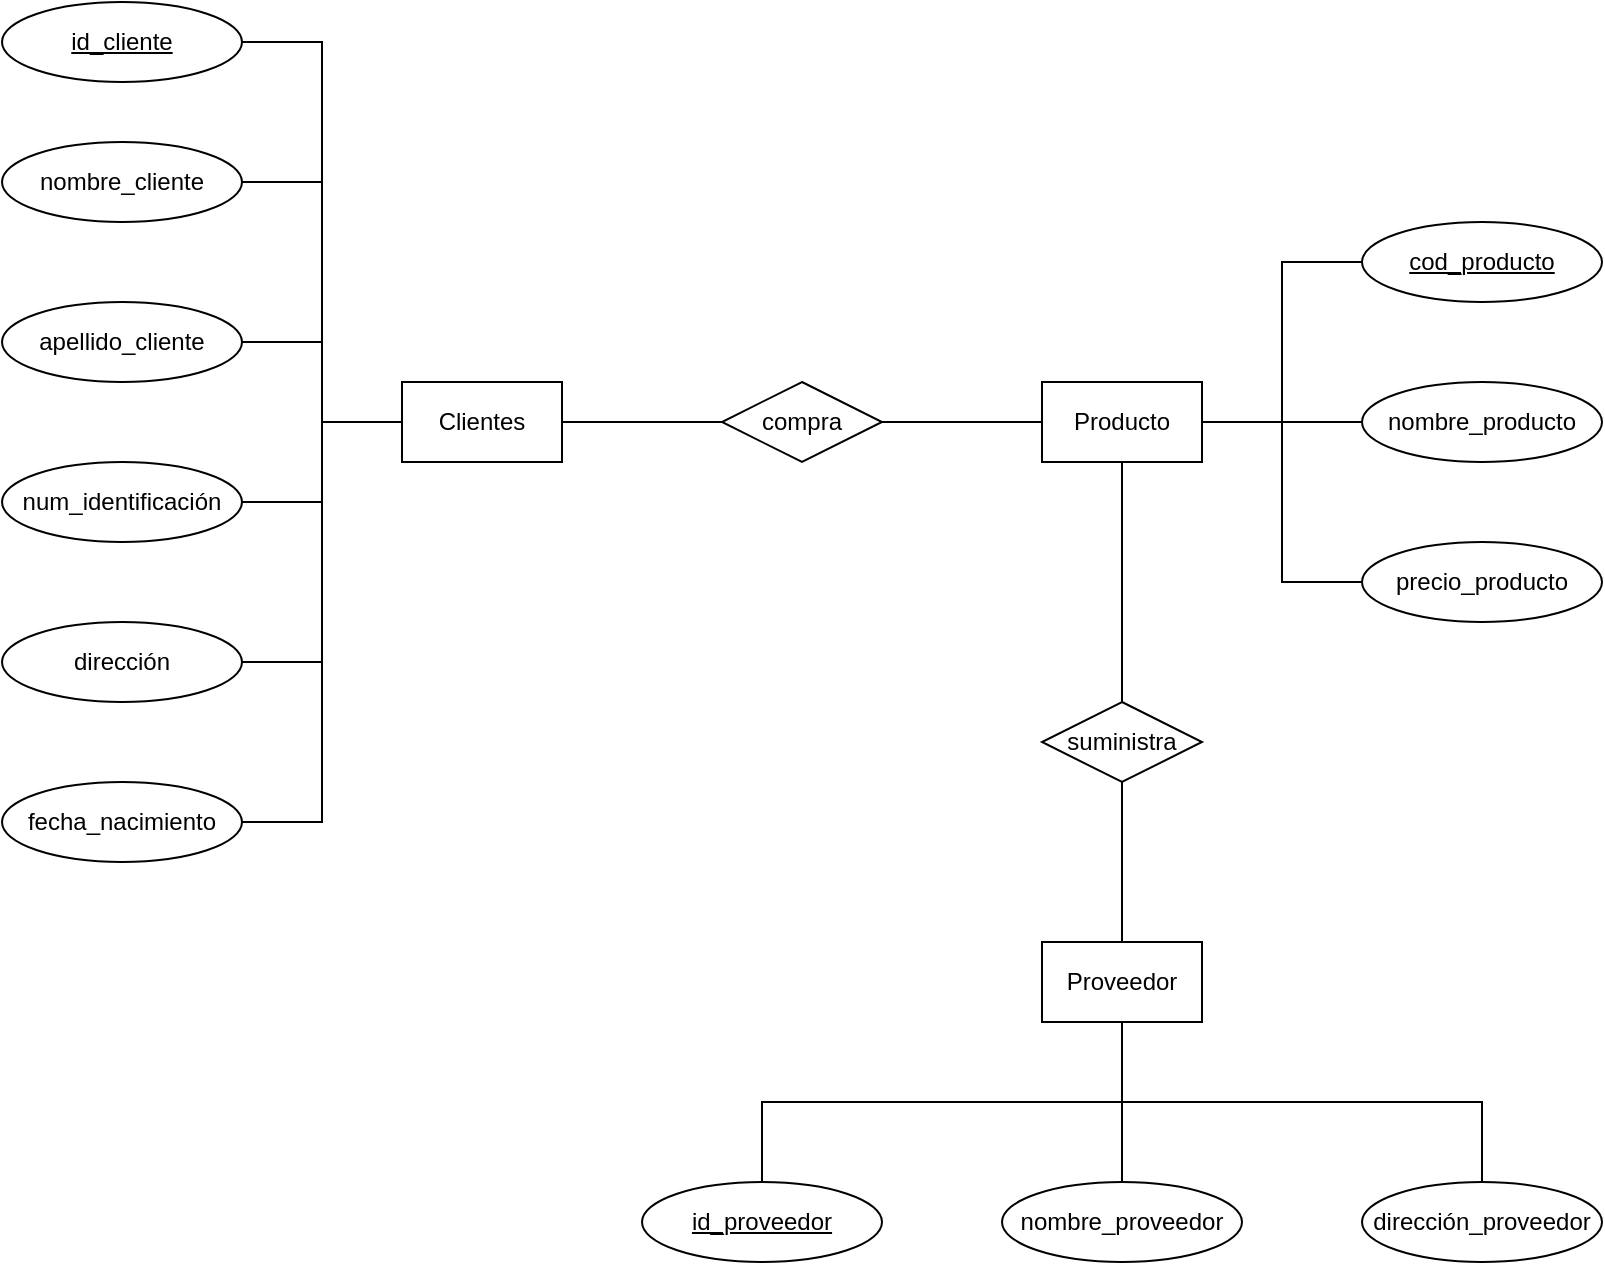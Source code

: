 <mxfile version="20.6.0" type="github"><diagram id="4cWJ15MHof89CGc4p8lE" name="Página-1"><mxGraphModel dx="2249" dy="1963" grid="1" gridSize="10" guides="1" tooltips="1" connect="1" arrows="1" fold="1" page="1" pageScale="1" pageWidth="827" pageHeight="1169" math="0" shadow="0"><root><mxCell id="0"/><mxCell id="1" parent="0"/><mxCell id="bR_-FXX_Qj8iJU-7iOgb-1" value="Clientes" style="rounded=0;whiteSpace=wrap;html=1;" vertex="1" parent="1"><mxGeometry x="120" y="160" width="80" height="40" as="geometry"/></mxCell><mxCell id="bR_-FXX_Qj8iJU-7iOgb-2" value="Producto" style="rounded=0;whiteSpace=wrap;html=1;" vertex="1" parent="1"><mxGeometry x="440" y="160" width="80" height="40" as="geometry"/></mxCell><mxCell id="bR_-FXX_Qj8iJU-7iOgb-3" value="Proveedor" style="rounded=0;whiteSpace=wrap;html=1;" vertex="1" parent="1"><mxGeometry x="440" y="440" width="80" height="40" as="geometry"/></mxCell><mxCell id="bR_-FXX_Qj8iJU-7iOgb-4" value="apellido_cliente" style="ellipse;whiteSpace=wrap;html=1;" vertex="1" parent="1"><mxGeometry x="-80" y="120" width="120" height="40" as="geometry"/></mxCell><mxCell id="bR_-FXX_Qj8iJU-7iOgb-5" value="num_identificación" style="ellipse;whiteSpace=wrap;html=1;" vertex="1" parent="1"><mxGeometry x="-80" y="200" width="120" height="40" as="geometry"/></mxCell><mxCell id="bR_-FXX_Qj8iJU-7iOgb-6" value="dirección" style="ellipse;whiteSpace=wrap;html=1;" vertex="1" parent="1"><mxGeometry x="-80" y="280" width="120" height="40" as="geometry"/></mxCell><mxCell id="bR_-FXX_Qj8iJU-7iOgb-7" value="fecha_nacimiento" style="ellipse;whiteSpace=wrap;html=1;" vertex="1" parent="1"><mxGeometry x="-80" y="360" width="120" height="40" as="geometry"/></mxCell><mxCell id="bR_-FXX_Qj8iJU-7iOgb-8" value="nombre_cliente" style="ellipse;whiteSpace=wrap;html=1;" vertex="1" parent="1"><mxGeometry x="-80" y="40" width="120" height="40" as="geometry"/></mxCell><mxCell id="bR_-FXX_Qj8iJU-7iOgb-9" value="&lt;u&gt;id_cliente&lt;/u&gt;" style="ellipse;whiteSpace=wrap;html=1;" vertex="1" parent="1"><mxGeometry x="-80" y="-30" width="120" height="40" as="geometry"/></mxCell><mxCell id="bR_-FXX_Qj8iJU-7iOgb-10" value="" style="endArrow=none;html=1;rounded=0;exitX=1;exitY=0.5;exitDx=0;exitDy=0;entryX=0;entryY=0.5;entryDx=0;entryDy=0;" edge="1" parent="1" source="bR_-FXX_Qj8iJU-7iOgb-5" target="bR_-FXX_Qj8iJU-7iOgb-1"><mxGeometry width="50" height="50" relative="1" as="geometry"><mxPoint x="390" y="230" as="sourcePoint"/><mxPoint x="440" y="180" as="targetPoint"/><Array as="points"><mxPoint x="80" y="220"/><mxPoint x="80" y="180"/></Array></mxGeometry></mxCell><mxCell id="bR_-FXX_Qj8iJU-7iOgb-16" value="compra" style="rhombus;whiteSpace=wrap;html=1;" vertex="1" parent="1"><mxGeometry x="280" y="160" width="80" height="40" as="geometry"/></mxCell><mxCell id="bR_-FXX_Qj8iJU-7iOgb-19" value="" style="endArrow=none;html=1;rounded=0;exitX=1;exitY=0.5;exitDx=0;exitDy=0;" edge="1" parent="1" source="bR_-FXX_Qj8iJU-7iOgb-4"><mxGeometry width="50" height="50" relative="1" as="geometry"><mxPoint x="390" y="330" as="sourcePoint"/><mxPoint x="120" y="180" as="targetPoint"/><Array as="points"><mxPoint x="80" y="140"/><mxPoint x="80" y="180"/></Array></mxGeometry></mxCell><mxCell id="bR_-FXX_Qj8iJU-7iOgb-20" value="" style="endArrow=none;html=1;rounded=0;exitX=1;exitY=0.5;exitDx=0;exitDy=0;entryX=0;entryY=0.5;entryDx=0;entryDy=0;" edge="1" parent="1" source="bR_-FXX_Qj8iJU-7iOgb-6" target="bR_-FXX_Qj8iJU-7iOgb-1"><mxGeometry width="50" height="50" relative="1" as="geometry"><mxPoint x="390" y="330" as="sourcePoint"/><mxPoint x="440" y="280" as="targetPoint"/><Array as="points"><mxPoint x="80" y="300"/><mxPoint x="80" y="180"/></Array></mxGeometry></mxCell><mxCell id="bR_-FXX_Qj8iJU-7iOgb-21" value="" style="endArrow=none;html=1;rounded=0;exitX=1;exitY=0.5;exitDx=0;exitDy=0;entryX=0;entryY=0.5;entryDx=0;entryDy=0;" edge="1" parent="1" source="bR_-FXX_Qj8iJU-7iOgb-7" target="bR_-FXX_Qj8iJU-7iOgb-1"><mxGeometry width="50" height="50" relative="1" as="geometry"><mxPoint x="390" y="330" as="sourcePoint"/><mxPoint x="440" y="280" as="targetPoint"/><Array as="points"><mxPoint x="80" y="380"/><mxPoint x="80" y="180"/></Array></mxGeometry></mxCell><mxCell id="bR_-FXX_Qj8iJU-7iOgb-22" value="" style="endArrow=none;html=1;rounded=0;exitX=1;exitY=0.5;exitDx=0;exitDy=0;entryX=0;entryY=0.5;entryDx=0;entryDy=0;" edge="1" parent="1" source="bR_-FXX_Qj8iJU-7iOgb-8" target="bR_-FXX_Qj8iJU-7iOgb-1"><mxGeometry width="50" height="50" relative="1" as="geometry"><mxPoint x="390" y="330" as="sourcePoint"/><mxPoint x="440" y="280" as="targetPoint"/><Array as="points"><mxPoint x="80" y="60"/><mxPoint x="80" y="180"/></Array></mxGeometry></mxCell><mxCell id="bR_-FXX_Qj8iJU-7iOgb-23" value="" style="endArrow=none;html=1;rounded=0;exitX=1;exitY=0.5;exitDx=0;exitDy=0;entryX=0;entryY=0.5;entryDx=0;entryDy=0;" edge="1" parent="1" source="bR_-FXX_Qj8iJU-7iOgb-9" target="bR_-FXX_Qj8iJU-7iOgb-1"><mxGeometry width="50" height="50" relative="1" as="geometry"><mxPoint x="390" y="330" as="sourcePoint"/><mxPoint x="440" y="280" as="targetPoint"/><Array as="points"><mxPoint x="80" y="-10"/><mxPoint x="80" y="180"/></Array></mxGeometry></mxCell><mxCell id="bR_-FXX_Qj8iJU-7iOgb-24" value="" style="endArrow=none;html=1;rounded=0;exitX=1;exitY=0.5;exitDx=0;exitDy=0;entryX=0;entryY=0.5;entryDx=0;entryDy=0;" edge="1" parent="1" source="bR_-FXX_Qj8iJU-7iOgb-1" target="bR_-FXX_Qj8iJU-7iOgb-16"><mxGeometry width="50" height="50" relative="1" as="geometry"><mxPoint x="390" y="330" as="sourcePoint"/><mxPoint x="440" y="280" as="targetPoint"/></mxGeometry></mxCell><mxCell id="bR_-FXX_Qj8iJU-7iOgb-25" value="" style="endArrow=none;html=1;rounded=0;exitX=1;exitY=0.5;exitDx=0;exitDy=0;entryX=0;entryY=0.5;entryDx=0;entryDy=0;" edge="1" parent="1" source="bR_-FXX_Qj8iJU-7iOgb-16" target="bR_-FXX_Qj8iJU-7iOgb-2"><mxGeometry width="50" height="50" relative="1" as="geometry"><mxPoint x="390" y="330" as="sourcePoint"/><mxPoint x="440" y="280" as="targetPoint"/></mxGeometry></mxCell><mxCell id="bR_-FXX_Qj8iJU-7iOgb-26" value="&lt;u&gt;cod_producto&lt;/u&gt;" style="ellipse;whiteSpace=wrap;html=1;" vertex="1" parent="1"><mxGeometry x="600" y="80" width="120" height="40" as="geometry"/></mxCell><mxCell id="bR_-FXX_Qj8iJU-7iOgb-27" value="nombre_producto" style="ellipse;whiteSpace=wrap;html=1;" vertex="1" parent="1"><mxGeometry x="600" y="160" width="120" height="40" as="geometry"/></mxCell><mxCell id="bR_-FXX_Qj8iJU-7iOgb-28" value="precio_producto" style="ellipse;whiteSpace=wrap;html=1;" vertex="1" parent="1"><mxGeometry x="600" y="240" width="120" height="40" as="geometry"/></mxCell><mxCell id="bR_-FXX_Qj8iJU-7iOgb-31" value="" style="endArrow=none;html=1;rounded=0;entryX=0;entryY=0.5;entryDx=0;entryDy=0;exitX=1;exitY=0.5;exitDx=0;exitDy=0;" edge="1" parent="1" source="bR_-FXX_Qj8iJU-7iOgb-2" target="bR_-FXX_Qj8iJU-7iOgb-27"><mxGeometry width="50" height="50" relative="1" as="geometry"><mxPoint x="390" y="330" as="sourcePoint"/><mxPoint x="440" y="280" as="targetPoint"/></mxGeometry></mxCell><mxCell id="bR_-FXX_Qj8iJU-7iOgb-32" value="" style="endArrow=none;html=1;rounded=0;entryX=0;entryY=0.5;entryDx=0;entryDy=0;exitX=1;exitY=0.5;exitDx=0;exitDy=0;" edge="1" parent="1" source="bR_-FXX_Qj8iJU-7iOgb-2" target="bR_-FXX_Qj8iJU-7iOgb-28"><mxGeometry width="50" height="50" relative="1" as="geometry"><mxPoint x="390" y="330" as="sourcePoint"/><mxPoint x="440" y="280" as="targetPoint"/><Array as="points"><mxPoint x="560" y="180"/><mxPoint x="560" y="260"/></Array></mxGeometry></mxCell><mxCell id="bR_-FXX_Qj8iJU-7iOgb-33" value="" style="endArrow=none;html=1;rounded=0;entryX=0;entryY=0.5;entryDx=0;entryDy=0;exitX=1;exitY=0.5;exitDx=0;exitDy=0;" edge="1" parent="1" source="bR_-FXX_Qj8iJU-7iOgb-2" target="bR_-FXX_Qj8iJU-7iOgb-26"><mxGeometry width="50" height="50" relative="1" as="geometry"><mxPoint x="520" y="180" as="sourcePoint"/><mxPoint x="440" y="280" as="targetPoint"/><Array as="points"><mxPoint x="560" y="180"/><mxPoint x="560" y="100"/></Array></mxGeometry></mxCell><mxCell id="bR_-FXX_Qj8iJU-7iOgb-34" value="suministra" style="rhombus;whiteSpace=wrap;html=1;" vertex="1" parent="1"><mxGeometry x="440" y="320" width="80" height="40" as="geometry"/></mxCell><mxCell id="bR_-FXX_Qj8iJU-7iOgb-35" value="" style="endArrow=none;html=1;rounded=0;entryX=0.5;entryY=1;entryDx=0;entryDy=0;exitX=0.5;exitY=0;exitDx=0;exitDy=0;" edge="1" parent="1" source="bR_-FXX_Qj8iJU-7iOgb-34" target="bR_-FXX_Qj8iJU-7iOgb-2"><mxGeometry width="50" height="50" relative="1" as="geometry"><mxPoint x="480" y="310" as="sourcePoint"/><mxPoint x="440" y="280" as="targetPoint"/></mxGeometry></mxCell><mxCell id="bR_-FXX_Qj8iJU-7iOgb-36" value="" style="endArrow=none;html=1;rounded=0;entryX=0.5;entryY=1;entryDx=0;entryDy=0;exitX=0.5;exitY=0;exitDx=0;exitDy=0;" edge="1" parent="1" source="bR_-FXX_Qj8iJU-7iOgb-3" target="bR_-FXX_Qj8iJU-7iOgb-34"><mxGeometry width="50" height="50" relative="1" as="geometry"><mxPoint x="390" y="330" as="sourcePoint"/><mxPoint x="440" y="280" as="targetPoint"/></mxGeometry></mxCell><mxCell id="bR_-FXX_Qj8iJU-7iOgb-37" value="&lt;u&gt;id_proveedor&lt;/u&gt;" style="ellipse;whiteSpace=wrap;html=1;" vertex="1" parent="1"><mxGeometry x="240" y="560" width="120" height="40" as="geometry"/></mxCell><mxCell id="bR_-FXX_Qj8iJU-7iOgb-38" value="dirección_proveedor" style="ellipse;whiteSpace=wrap;html=1;" vertex="1" parent="1"><mxGeometry x="600" y="560" width="120" height="40" as="geometry"/></mxCell><mxCell id="bR_-FXX_Qj8iJU-7iOgb-39" value="nombre_proveedor" style="ellipse;whiteSpace=wrap;html=1;" vertex="1" parent="1"><mxGeometry x="420" y="560" width="120" height="40" as="geometry"/></mxCell><mxCell id="bR_-FXX_Qj8iJU-7iOgb-40" value="" style="endArrow=none;html=1;rounded=0;exitX=0.5;exitY=0;exitDx=0;exitDy=0;entryX=0.5;entryY=1;entryDx=0;entryDy=0;" edge="1" parent="1" source="bR_-FXX_Qj8iJU-7iOgb-39" target="bR_-FXX_Qj8iJU-7iOgb-3"><mxGeometry width="50" height="50" relative="1" as="geometry"><mxPoint x="390" y="330" as="sourcePoint"/><mxPoint x="440" y="280" as="targetPoint"/></mxGeometry></mxCell><mxCell id="bR_-FXX_Qj8iJU-7iOgb-41" value="" style="endArrow=none;html=1;rounded=0;exitX=0.5;exitY=0;exitDx=0;exitDy=0;entryX=0.5;entryY=1;entryDx=0;entryDy=0;" edge="1" parent="1" source="bR_-FXX_Qj8iJU-7iOgb-37" target="bR_-FXX_Qj8iJU-7iOgb-3"><mxGeometry width="50" height="50" relative="1" as="geometry"><mxPoint x="390" y="330" as="sourcePoint"/><mxPoint x="440" y="280" as="targetPoint"/><Array as="points"><mxPoint x="300" y="520"/><mxPoint x="480" y="520"/></Array></mxGeometry></mxCell><mxCell id="bR_-FXX_Qj8iJU-7iOgb-42" value="" style="endArrow=none;html=1;rounded=0;exitX=0.5;exitY=0;exitDx=0;exitDy=0;entryX=0.5;entryY=1;entryDx=0;entryDy=0;" edge="1" parent="1" source="bR_-FXX_Qj8iJU-7iOgb-38" target="bR_-FXX_Qj8iJU-7iOgb-3"><mxGeometry width="50" height="50" relative="1" as="geometry"><mxPoint x="390" y="330" as="sourcePoint"/><mxPoint x="440" y="280" as="targetPoint"/><Array as="points"><mxPoint x="660" y="520"/><mxPoint x="480" y="520"/></Array></mxGeometry></mxCell></root></mxGraphModel></diagram></mxfile>